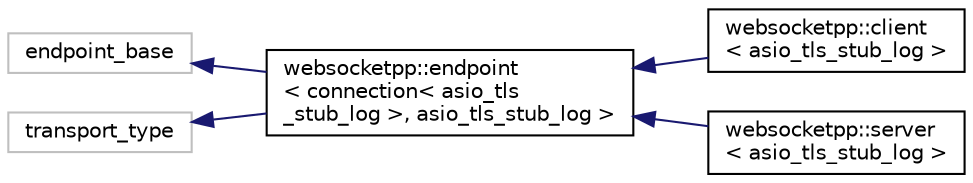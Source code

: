 digraph "Graphical Class Hierarchy"
{
  edge [fontname="Helvetica",fontsize="10",labelfontname="Helvetica",labelfontsize="10"];
  node [fontname="Helvetica",fontsize="10",shape=record];
  rankdir="LR";
  Node2753 [label="endpoint_base",height=0.2,width=0.4,color="grey75", fillcolor="white", style="filled"];
  Node2753 -> Node0 [dir="back",color="midnightblue",fontsize="10",style="solid",fontname="Helvetica"];
  Node0 [label="websocketpp::endpoint\l\< connection\< asio_tls\l_stub_log \>, asio_tls_stub_log \>",height=0.2,width=0.4,color="black", fillcolor="white", style="filled",URL="$classwebsocketpp_1_1endpoint.html"];
  Node0 -> Node1 [dir="back",color="midnightblue",fontsize="10",style="solid",fontname="Helvetica"];
  Node1 [label="websocketpp::client\l\< asio_tls_stub_log \>",height=0.2,width=0.4,color="black", fillcolor="white", style="filled",URL="$classwebsocketpp_1_1client.html"];
  Node0 -> Node2 [dir="back",color="midnightblue",fontsize="10",style="solid",fontname="Helvetica"];
  Node2 [label="websocketpp::server\l\< asio_tls_stub_log \>",height=0.2,width=0.4,color="black", fillcolor="white", style="filled",URL="$classwebsocketpp_1_1server.html"];
  Node792 [label="transport_type",height=0.2,width=0.4,color="grey75", fillcolor="white", style="filled"];
  Node792 -> Node0 [dir="back",color="midnightblue",fontsize="10",style="solid",fontname="Helvetica"];
}
